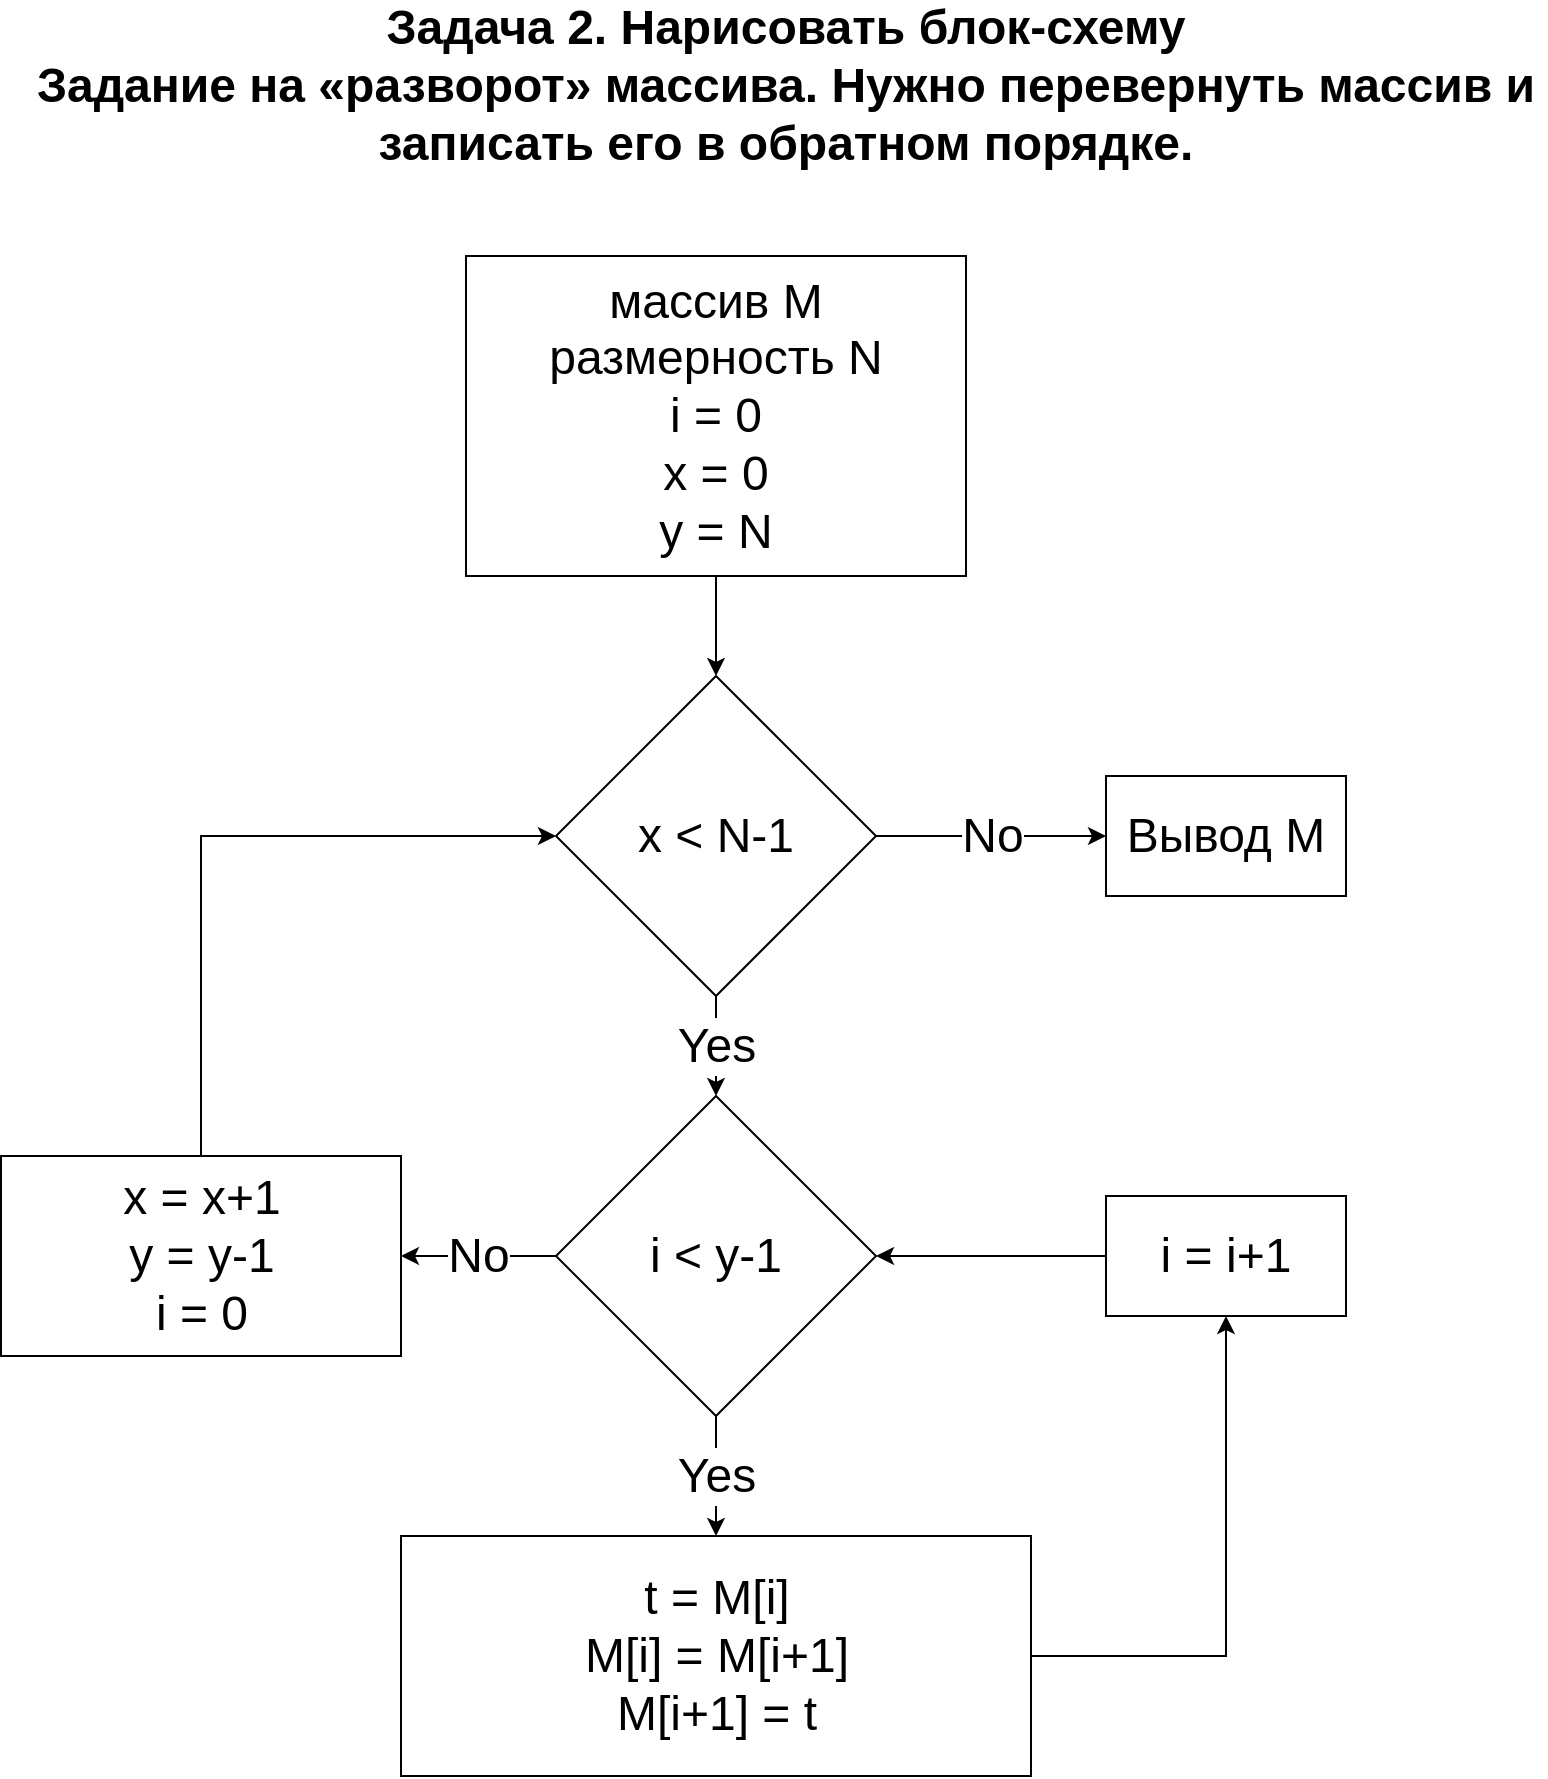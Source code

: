 <mxfile version="20.2.4" type="github"><diagram id="4ZvGYglTiJlrcuie3Fwa" name="Страница 1"><mxGraphModel dx="868" dy="493" grid="1" gridSize="10" guides="1" tooltips="1" connect="1" arrows="1" fold="1" page="1" pageScale="1" pageWidth="827" pageHeight="1169" math="0" shadow="0"><root><mxCell id="0"/><mxCell id="1" parent="0"/><mxCell id="KK9puOFsq0zXmg0rtpWx-8" style="edgeStyle=orthogonalEdgeStyle;rounded=0;orthogonalLoop=1;jettySize=auto;html=1;exitX=0.5;exitY=1;exitDx=0;exitDy=0;entryX=0.5;entryY=0;entryDx=0;entryDy=0;fontSize=24;" parent="1" source="KK9puOFsq0zXmg0rtpWx-1" target="KK9puOFsq0zXmg0rtpWx-2" edge="1"><mxGeometry relative="1" as="geometry"/></mxCell><mxCell id="KK9puOFsq0zXmg0rtpWx-1" value="&lt;span style=&quot;font-size: 24px;&quot;&gt;массив M&lt;br&gt;размерность N&lt;br&gt;i = 0&lt;br&gt;x = 0&lt;br&gt;y = N&lt;br&gt;&lt;/span&gt;" style="rounded=0;whiteSpace=wrap;html=1;" parent="1" vertex="1"><mxGeometry x="260" y="140" width="250" height="160" as="geometry"/></mxCell><mxCell id="KK9puOFsq0zXmg0rtpWx-9" value="Yes" style="edgeStyle=orthogonalEdgeStyle;rounded=0;orthogonalLoop=1;jettySize=auto;html=1;exitX=0.5;exitY=1;exitDx=0;exitDy=0;entryX=0.5;entryY=0;entryDx=0;entryDy=0;fontSize=24;" parent="1" source="KK9puOFsq0zXmg0rtpWx-2" target="KK9puOFsq0zXmg0rtpWx-3" edge="1"><mxGeometry relative="1" as="geometry"/></mxCell><mxCell id="KK9puOFsq0zXmg0rtpWx-10" value="No" style="edgeStyle=orthogonalEdgeStyle;rounded=0;orthogonalLoop=1;jettySize=auto;html=1;exitX=1;exitY=0.5;exitDx=0;exitDy=0;fontSize=24;" parent="1" source="KK9puOFsq0zXmg0rtpWx-2" target="KK9puOFsq0zXmg0rtpWx-7" edge="1"><mxGeometry relative="1" as="geometry"/></mxCell><mxCell id="KK9puOFsq0zXmg0rtpWx-2" value="x &amp;lt; N-1" style="rhombus;whiteSpace=wrap;html=1;fontSize=24;" parent="1" vertex="1"><mxGeometry x="305" y="350" width="160" height="160" as="geometry"/></mxCell><mxCell id="KK9puOFsq0zXmg0rtpWx-11" value="Yes" style="edgeStyle=orthogonalEdgeStyle;rounded=0;orthogonalLoop=1;jettySize=auto;html=1;exitX=0.5;exitY=1;exitDx=0;exitDy=0;entryX=0.5;entryY=0;entryDx=0;entryDy=0;fontSize=24;" parent="1" source="KK9puOFsq0zXmg0rtpWx-3" target="KK9puOFsq0zXmg0rtpWx-4" edge="1"><mxGeometry relative="1" as="geometry"/></mxCell><mxCell id="KK9puOFsq0zXmg0rtpWx-14" value="No" style="edgeStyle=orthogonalEdgeStyle;rounded=0;orthogonalLoop=1;jettySize=auto;html=1;exitX=0;exitY=0.5;exitDx=0;exitDy=0;entryX=1;entryY=0.5;entryDx=0;entryDy=0;fontSize=24;" parent="1" source="KK9puOFsq0zXmg0rtpWx-3" target="KK9puOFsq0zXmg0rtpWx-6" edge="1"><mxGeometry relative="1" as="geometry"/></mxCell><mxCell id="KK9puOFsq0zXmg0rtpWx-3" value="i &amp;lt; y-1" style="rhombus;whiteSpace=wrap;html=1;fontSize=24;" parent="1" vertex="1"><mxGeometry x="305" y="560" width="160" height="160" as="geometry"/></mxCell><mxCell id="KK9puOFsq0zXmg0rtpWx-12" style="edgeStyle=orthogonalEdgeStyle;rounded=0;orthogonalLoop=1;jettySize=auto;html=1;exitX=1;exitY=0.5;exitDx=0;exitDy=0;entryX=0.5;entryY=1;entryDx=0;entryDy=0;fontSize=24;" parent="1" source="KK9puOFsq0zXmg0rtpWx-4" target="KK9puOFsq0zXmg0rtpWx-5" edge="1"><mxGeometry relative="1" as="geometry"/></mxCell><mxCell id="KK9puOFsq0zXmg0rtpWx-4" value="t = M[i]&lt;br&gt;M[i] = M[i+1]&lt;br&gt;M[i+1] = t" style="rounded=0;whiteSpace=wrap;html=1;fontSize=24;" parent="1" vertex="1"><mxGeometry x="227.5" y="780" width="315" height="120" as="geometry"/></mxCell><mxCell id="KK9puOFsq0zXmg0rtpWx-13" style="edgeStyle=orthogonalEdgeStyle;rounded=0;orthogonalLoop=1;jettySize=auto;html=1;exitX=0;exitY=0.5;exitDx=0;exitDy=0;entryX=1;entryY=0.5;entryDx=0;entryDy=0;fontSize=24;" parent="1" source="KK9puOFsq0zXmg0rtpWx-5" target="KK9puOFsq0zXmg0rtpWx-3" edge="1"><mxGeometry relative="1" as="geometry"/></mxCell><mxCell id="KK9puOFsq0zXmg0rtpWx-5" value="i = i+1" style="rounded=0;whiteSpace=wrap;html=1;fontSize=24;" parent="1" vertex="1"><mxGeometry x="580" y="610" width="120" height="60" as="geometry"/></mxCell><mxCell id="KK9puOFsq0zXmg0rtpWx-15" style="edgeStyle=orthogonalEdgeStyle;rounded=0;orthogonalLoop=1;jettySize=auto;html=1;exitX=0.5;exitY=0;exitDx=0;exitDy=0;entryX=0;entryY=0.5;entryDx=0;entryDy=0;fontSize=24;" parent="1" source="KK9puOFsq0zXmg0rtpWx-6" target="KK9puOFsq0zXmg0rtpWx-2" edge="1"><mxGeometry relative="1" as="geometry"/></mxCell><mxCell id="KK9puOFsq0zXmg0rtpWx-6" value="x = x+1&lt;br&gt;y = y-1&lt;br&gt;i = 0" style="rounded=0;whiteSpace=wrap;html=1;fontSize=24;" parent="1" vertex="1"><mxGeometry x="27.5" y="590" width="200" height="100" as="geometry"/></mxCell><mxCell id="KK9puOFsq0zXmg0rtpWx-7" value="Вывод M" style="rounded=0;whiteSpace=wrap;html=1;fontSize=24;" parent="1" vertex="1"><mxGeometry x="580" y="400" width="120" height="60" as="geometry"/></mxCell><mxCell id="KK9puOFsq0zXmg0rtpWx-16" value="&lt;b&gt;Задача 2. Нарисовать блок-схему&lt;br/&gt;Задание на «разворот» массива. Нужно перевернуть массив и&lt;br/&gt;записать его в обратном порядке.&lt;/b&gt;" style="text;html=1;strokeColor=none;fillColor=none;align=center;verticalAlign=middle;whiteSpace=wrap;rounded=0;fontSize=24;" parent="1" vertex="1"><mxGeometry x="40" y="20" width="760" height="70" as="geometry"/></mxCell></root></mxGraphModel></diagram></mxfile>